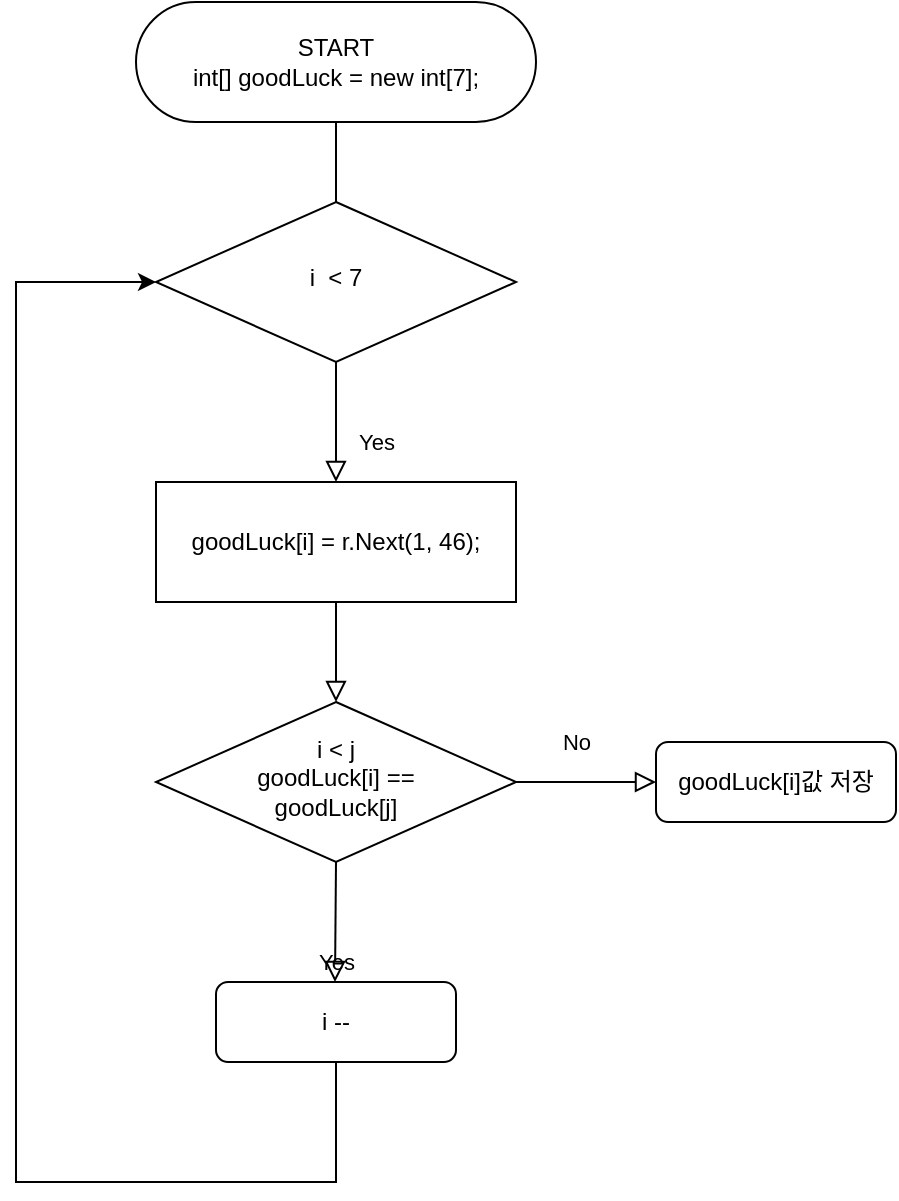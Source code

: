 <mxfile version="14.5.10" type="github">
  <diagram id="C5RBs43oDa-KdzZeNtuy" name="Page-1">
    <mxGraphModel dx="1422" dy="1931" grid="1" gridSize="10" guides="1" tooltips="1" connect="1" arrows="1" fold="1" page="1" pageScale="1" pageWidth="827" pageHeight="1169" math="0" shadow="0">
      <root>
        <mxCell id="WIyWlLk6GJQsqaUBKTNV-0" />
        <mxCell id="WIyWlLk6GJQsqaUBKTNV-1" parent="WIyWlLk6GJQsqaUBKTNV-0" />
        <mxCell id="WIyWlLk6GJQsqaUBKTNV-3" value="START&lt;br&gt;int[] goodLuck = new int[7];" style="rounded=1;whiteSpace=wrap;html=1;fontSize=12;glass=0;strokeWidth=1;shadow=0;absoluteArcSize=1;arcSize=120;" parent="WIyWlLk6GJQsqaUBKTNV-1" vertex="1">
          <mxGeometry x="120" y="-60" width="200" height="60" as="geometry" />
        </mxCell>
        <mxCell id="GwEv0O2_bby0ZB7OcoIi-8" style="edgeStyle=orthogonalEdgeStyle;rounded=0;orthogonalLoop=1;jettySize=auto;html=1;entryX=0.5;entryY=0;entryDx=0;entryDy=0;shadow=0;strokeWidth=1;labelBackgroundColor=none;endFill=0;endArrow=block;endSize=8;" edge="1" parent="WIyWlLk6GJQsqaUBKTNV-1" source="WIyWlLk6GJQsqaUBKTNV-6" target="WIyWlLk6GJQsqaUBKTNV-10">
          <mxGeometry relative="1" as="geometry" />
        </mxCell>
        <mxCell id="WIyWlLk6GJQsqaUBKTNV-6" value="&lt;div&gt;&lt;span&gt;goodLuck[i] = r.Next(1, 46);&lt;/span&gt;&lt;br&gt;&lt;/div&gt;" style="rounded=0;whiteSpace=wrap;html=1;glass=0;strokeWidth=1;" parent="WIyWlLk6GJQsqaUBKTNV-1" vertex="1">
          <mxGeometry x="130" y="180" width="180" height="60" as="geometry" />
        </mxCell>
        <mxCell id="WIyWlLk6GJQsqaUBKTNV-10" value="i &amp;lt; j&lt;br&gt;goodLuck[i] == &lt;br&gt;goodLuck[j]" style="rhombus;whiteSpace=wrap;html=1;shadow=0;fontFamily=Helvetica;fontSize=12;align=center;strokeWidth=1;spacing=6;spacingTop=-4;" parent="WIyWlLk6GJQsqaUBKTNV-1" vertex="1">
          <mxGeometry x="130" y="290" width="180" height="80" as="geometry" />
        </mxCell>
        <mxCell id="GwEv0O2_bby0ZB7OcoIi-13" style="edgeStyle=orthogonalEdgeStyle;rounded=0;orthogonalLoop=1;jettySize=auto;html=1;" edge="1" parent="WIyWlLk6GJQsqaUBKTNV-1" source="WIyWlLk6GJQsqaUBKTNV-11" target="GwEv0O2_bby0ZB7OcoIi-17">
          <mxGeometry relative="1" as="geometry">
            <Array as="points">
              <mxPoint x="220" y="530" />
              <mxPoint x="60" y="530" />
              <mxPoint x="60" y="80" />
            </Array>
          </mxGeometry>
        </mxCell>
        <mxCell id="WIyWlLk6GJQsqaUBKTNV-11" value="i --" style="rounded=1;whiteSpace=wrap;html=1;fontSize=12;glass=0;strokeWidth=1;shadow=0;" parent="WIyWlLk6GJQsqaUBKTNV-1" vertex="1">
          <mxGeometry x="160" y="430" width="120" height="40" as="geometry" />
        </mxCell>
        <mxCell id="WIyWlLk6GJQsqaUBKTNV-12" value="&lt;span&gt;goodLuck[i]값 저장&lt;/span&gt;" style="rounded=1;whiteSpace=wrap;html=1;fontSize=12;glass=0;strokeWidth=1;shadow=0;" parent="WIyWlLk6GJQsqaUBKTNV-1" vertex="1">
          <mxGeometry x="380" y="310" width="120" height="40" as="geometry" />
        </mxCell>
        <mxCell id="GwEv0O2_bby0ZB7OcoIi-6" value="No" style="edgeStyle=orthogonalEdgeStyle;rounded=0;html=1;jettySize=auto;orthogonalLoop=1;fontSize=11;endArrow=block;endFill=0;endSize=8;strokeWidth=1;shadow=0;labelBackgroundColor=none;entryX=0;entryY=0.5;entryDx=0;entryDy=0;exitX=1;exitY=0.5;exitDx=0;exitDy=0;" edge="1" parent="WIyWlLk6GJQsqaUBKTNV-1" source="WIyWlLk6GJQsqaUBKTNV-10" target="WIyWlLk6GJQsqaUBKTNV-12">
          <mxGeometry x="-0.143" y="20" relative="1" as="geometry">
            <mxPoint as="offset" />
            <mxPoint x="325" y="330" as="sourcePoint" />
            <mxPoint x="340" y="329.5" as="targetPoint" />
          </mxGeometry>
        </mxCell>
        <mxCell id="GwEv0O2_bby0ZB7OcoIi-7" value="Yes" style="rounded=0;html=1;jettySize=auto;orthogonalLoop=1;fontSize=11;endArrow=block;endFill=0;endSize=8;strokeWidth=1;shadow=0;labelBackgroundColor=none;edgeStyle=orthogonalEdgeStyle;exitX=0.5;exitY=1;exitDx=0;exitDy=0;" edge="1" parent="WIyWlLk6GJQsqaUBKTNV-1" source="WIyWlLk6GJQsqaUBKTNV-10">
          <mxGeometry x="-0.008" y="-20" relative="1" as="geometry">
            <mxPoint x="20" y="20" as="offset" />
            <mxPoint x="219.5" y="380" as="sourcePoint" />
            <mxPoint x="219.5" y="430" as="targetPoint" />
          </mxGeometry>
        </mxCell>
        <mxCell id="GwEv0O2_bby0ZB7OcoIi-18" value="Yes" style="rounded=0;html=1;jettySize=auto;orthogonalLoop=1;fontSize=11;endArrow=block;endFill=0;endSize=8;strokeWidth=1;shadow=0;labelBackgroundColor=none;edgeStyle=orthogonalEdgeStyle;exitX=0.5;exitY=1;exitDx=0;exitDy=0;" edge="1" parent="WIyWlLk6GJQsqaUBKTNV-1" target="WIyWlLk6GJQsqaUBKTNV-6">
          <mxGeometry x="0.8" y="20" relative="1" as="geometry">
            <mxPoint as="offset" />
            <mxPoint x="240" as="sourcePoint" />
            <mxPoint x="239.5" y="60" as="targetPoint" />
            <Array as="points">
              <mxPoint x="220" />
            </Array>
          </mxGeometry>
        </mxCell>
        <mxCell id="GwEv0O2_bby0ZB7OcoIi-17" value="i&amp;nbsp; &amp;lt; 7" style="rhombus;whiteSpace=wrap;html=1;shadow=0;fontFamily=Helvetica;fontSize=12;align=center;strokeWidth=1;spacing=6;spacingTop=-4;" vertex="1" parent="WIyWlLk6GJQsqaUBKTNV-1">
          <mxGeometry x="130" y="40" width="180" height="80" as="geometry" />
        </mxCell>
      </root>
    </mxGraphModel>
  </diagram>
</mxfile>
